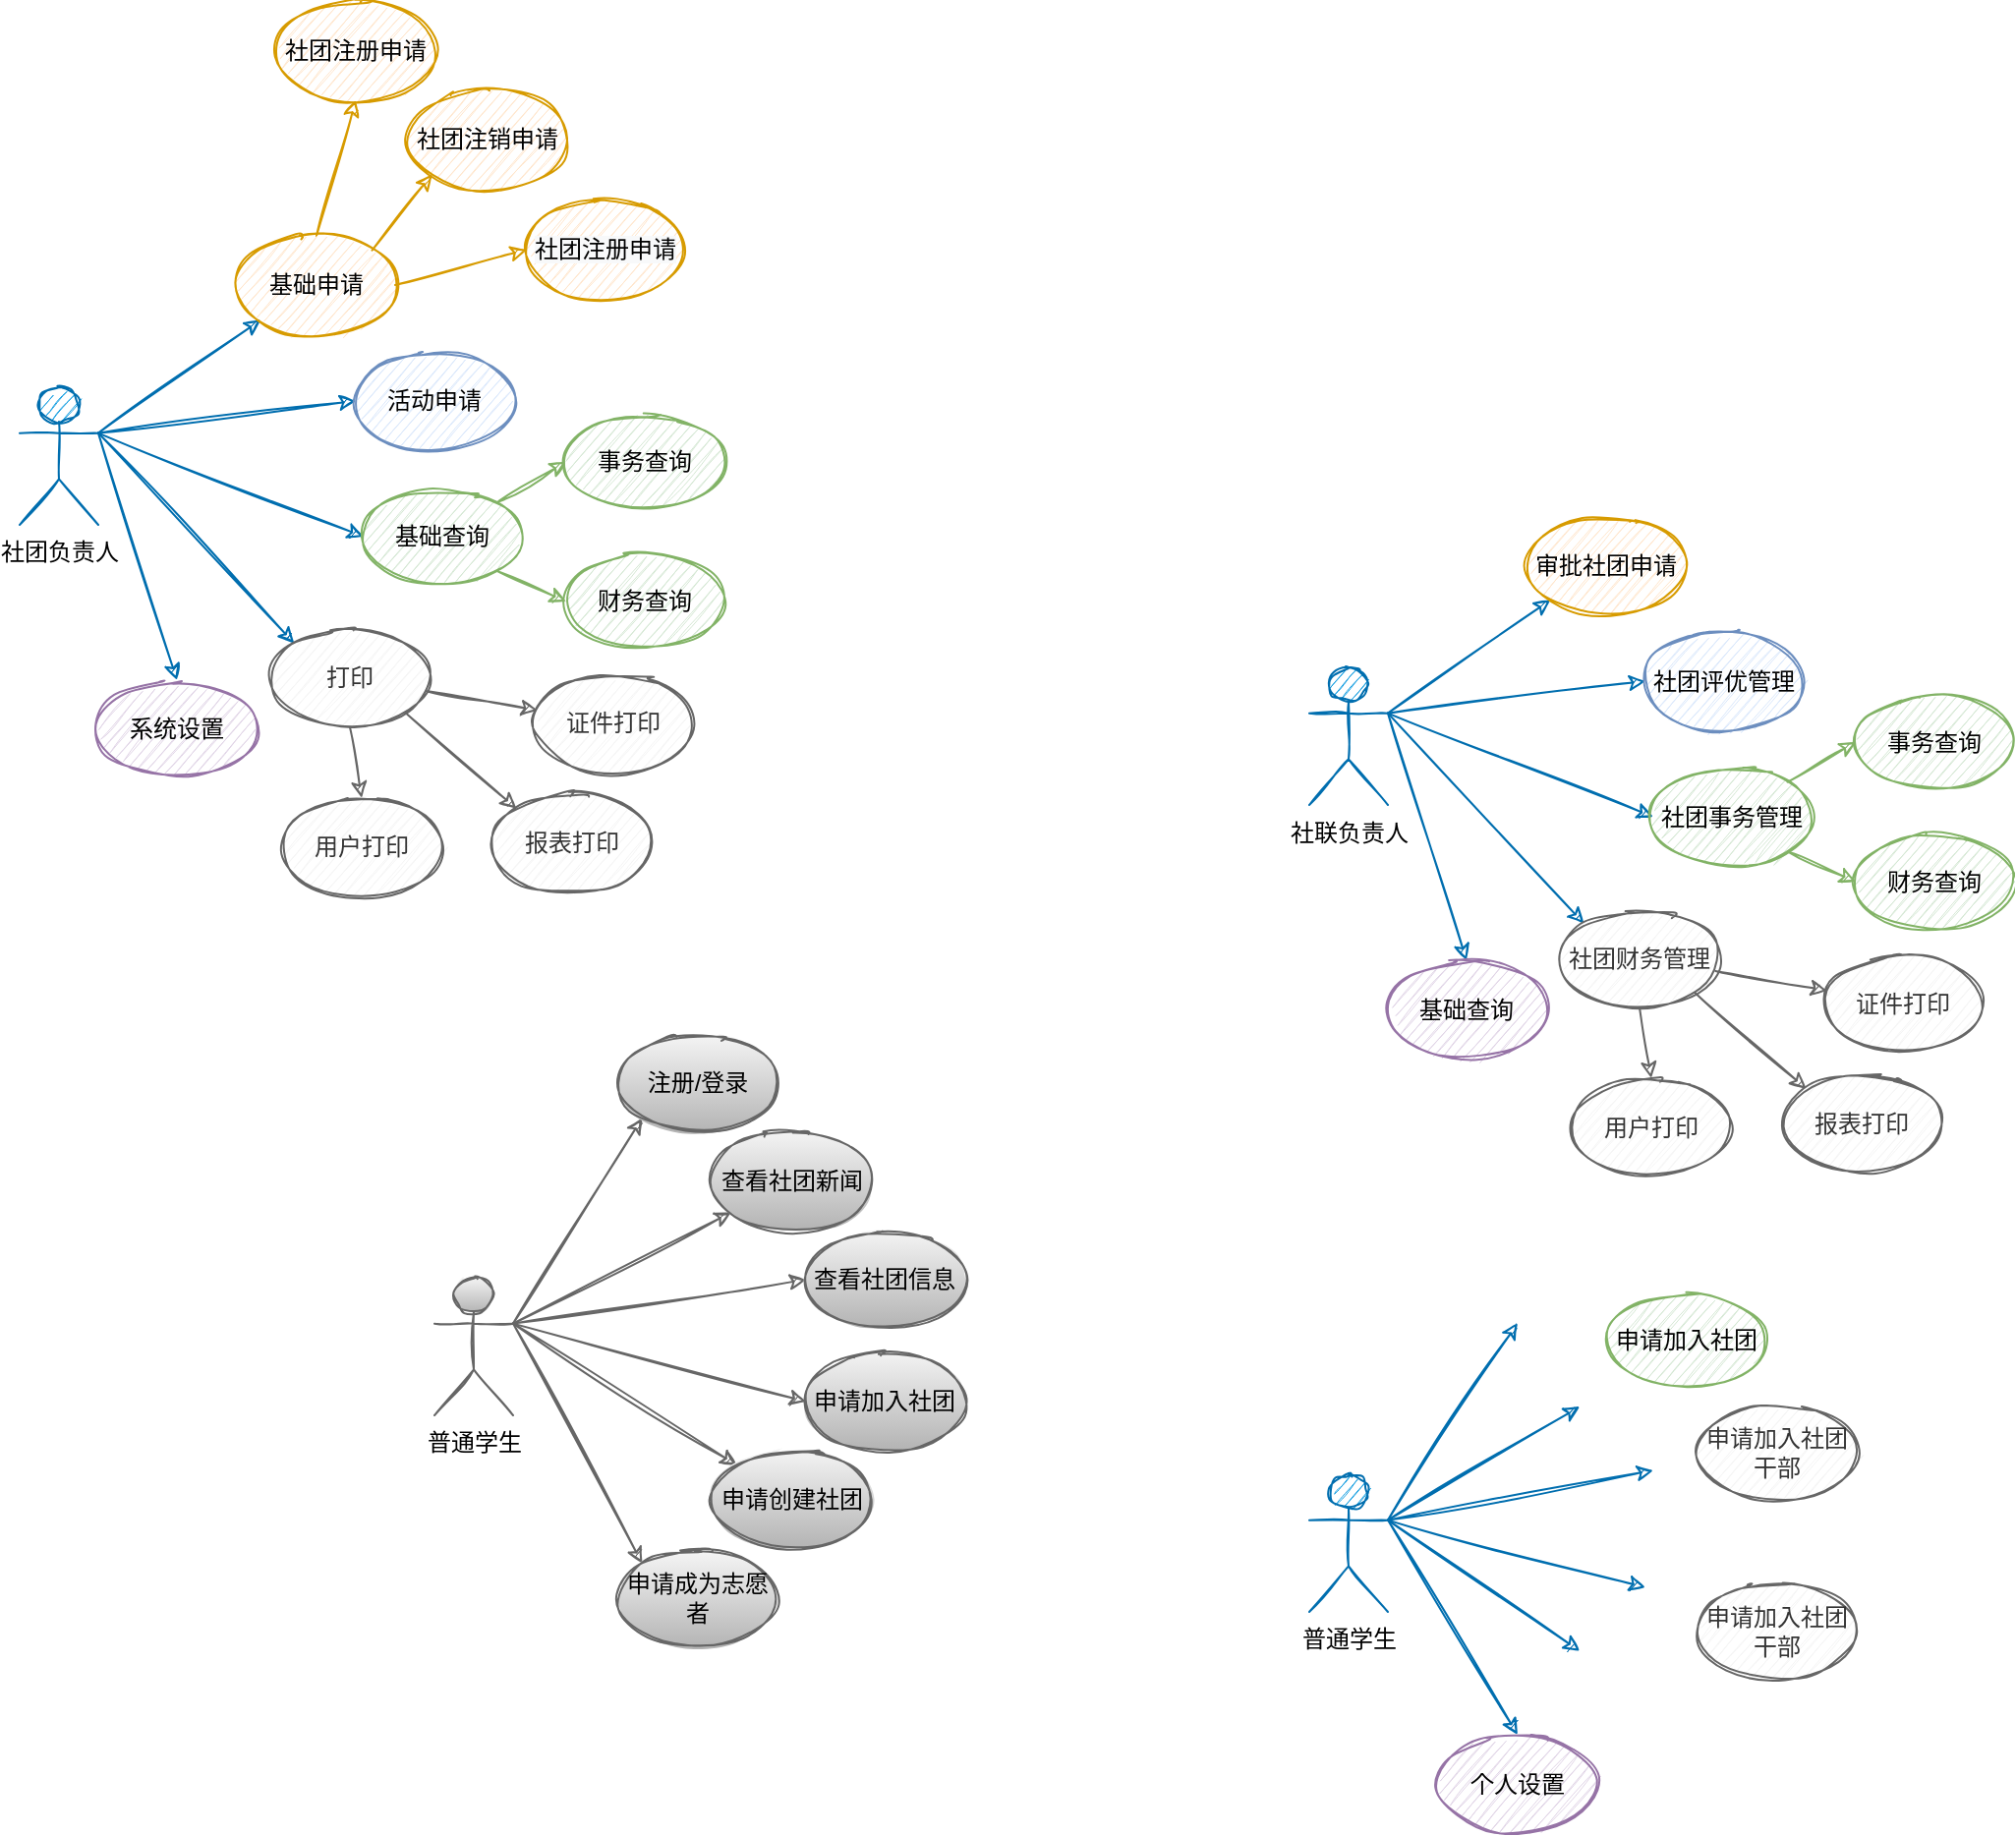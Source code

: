 <mxfile version="15.9.6" type="github">
  <diagram id="XmaePNVC8Tc7l9KdzcP_" name="第 1 页">
    <mxGraphModel dx="981" dy="520" grid="0" gridSize="10" guides="1" tooltips="1" connect="1" arrows="1" fold="1" page="1" pageScale="1" pageWidth="827" pageHeight="1169" math="0" shadow="0">
      <root>
        <mxCell id="0" />
        <mxCell id="1" parent="0" />
        <mxCell id="C5ShttV1l2_Xfbe3Vpar-7" style="rounded=0;orthogonalLoop=1;jettySize=auto;html=1;exitX=1;exitY=0.333;exitDx=0;exitDy=0;exitPerimeter=0;entryX=0;entryY=1;entryDx=0;entryDy=0;sketch=1;fillColor=#1ba1e2;strokeColor=#006EAF;" edge="1" parent="1" source="C5ShttV1l2_Xfbe3Vpar-1" target="C5ShttV1l2_Xfbe3Vpar-3">
          <mxGeometry relative="1" as="geometry" />
        </mxCell>
        <mxCell id="C5ShttV1l2_Xfbe3Vpar-8" style="edgeStyle=none;rounded=0;orthogonalLoop=1;jettySize=auto;html=1;exitX=1;exitY=0.333;exitDx=0;exitDy=0;exitPerimeter=0;entryX=0;entryY=0.5;entryDx=0;entryDy=0;sketch=1;fillColor=#1ba1e2;strokeColor=#006EAF;" edge="1" parent="1" source="C5ShttV1l2_Xfbe3Vpar-1" target="C5ShttV1l2_Xfbe3Vpar-5">
          <mxGeometry relative="1" as="geometry" />
        </mxCell>
        <mxCell id="C5ShttV1l2_Xfbe3Vpar-9" style="edgeStyle=none;rounded=0;orthogonalLoop=1;jettySize=auto;html=1;exitX=1;exitY=0.333;exitDx=0;exitDy=0;exitPerimeter=0;entryX=0.5;entryY=0;entryDx=0;entryDy=0;sketch=1;fillColor=#1ba1e2;strokeColor=#006EAF;" edge="1" parent="1" source="C5ShttV1l2_Xfbe3Vpar-1" target="C5ShttV1l2_Xfbe3Vpar-6">
          <mxGeometry relative="1" as="geometry" />
        </mxCell>
        <mxCell id="C5ShttV1l2_Xfbe3Vpar-14" style="edgeStyle=none;rounded=0;orthogonalLoop=1;jettySize=auto;html=1;exitX=1;exitY=0.333;exitDx=0;exitDy=0;exitPerimeter=0;entryX=0;entryY=0.5;entryDx=0;entryDy=0;sketch=1;fillColor=#1ba1e2;strokeColor=#006EAF;" edge="1" parent="1" source="C5ShttV1l2_Xfbe3Vpar-1" target="C5ShttV1l2_Xfbe3Vpar-12">
          <mxGeometry relative="1" as="geometry" />
        </mxCell>
        <mxCell id="C5ShttV1l2_Xfbe3Vpar-27" style="edgeStyle=none;rounded=0;orthogonalLoop=1;jettySize=auto;html=1;exitX=1;exitY=0.333;exitDx=0;exitDy=0;exitPerimeter=0;entryX=0;entryY=0;entryDx=0;entryDy=0;sketch=1;fillColor=#1ba1e2;strokeColor=#006EAF;" edge="1" parent="1" source="C5ShttV1l2_Xfbe3Vpar-1" target="C5ShttV1l2_Xfbe3Vpar-26">
          <mxGeometry relative="1" as="geometry" />
        </mxCell>
        <mxCell id="C5ShttV1l2_Xfbe3Vpar-1" value="&lt;font color=&quot;#000000&quot;&gt;社团负责人&lt;/font&gt;" style="shape=umlActor;verticalLabelPosition=bottom;verticalAlign=top;html=1;outlineConnect=0;sketch=1;fillColor=#1ba1e2;fontColor=#ffffff;strokeColor=#006EAF;" vertex="1" parent="1">
          <mxGeometry x="262" y="394" width="40" height="70" as="geometry" />
        </mxCell>
        <mxCell id="C5ShttV1l2_Xfbe3Vpar-19" style="edgeStyle=none;rounded=0;orthogonalLoop=1;jettySize=auto;html=1;exitX=0.5;exitY=0;exitDx=0;exitDy=0;entryX=0.5;entryY=1;entryDx=0;entryDy=0;sketch=1;fillColor=#ffe6cc;strokeColor=#d79b00;" edge="1" parent="1" source="C5ShttV1l2_Xfbe3Vpar-3" target="C5ShttV1l2_Xfbe3Vpar-16">
          <mxGeometry relative="1" as="geometry" />
        </mxCell>
        <mxCell id="C5ShttV1l2_Xfbe3Vpar-20" style="edgeStyle=none;rounded=0;orthogonalLoop=1;jettySize=auto;html=1;exitX=1;exitY=0;exitDx=0;exitDy=0;entryX=0;entryY=1;entryDx=0;entryDy=0;sketch=1;fillColor=#ffe6cc;strokeColor=#d79b00;" edge="1" parent="1" source="C5ShttV1l2_Xfbe3Vpar-3" target="C5ShttV1l2_Xfbe3Vpar-17">
          <mxGeometry relative="1" as="geometry" />
        </mxCell>
        <mxCell id="C5ShttV1l2_Xfbe3Vpar-21" style="edgeStyle=none;rounded=0;orthogonalLoop=1;jettySize=auto;html=1;exitX=1;exitY=0.5;exitDx=0;exitDy=0;entryX=0;entryY=0.5;entryDx=0;entryDy=0;sketch=1;fillColor=#ffe6cc;strokeColor=#d79b00;" edge="1" parent="1" source="C5ShttV1l2_Xfbe3Vpar-3" target="C5ShttV1l2_Xfbe3Vpar-18">
          <mxGeometry relative="1" as="geometry" />
        </mxCell>
        <mxCell id="C5ShttV1l2_Xfbe3Vpar-3" value="基础申请" style="ellipse;whiteSpace=wrap;html=1;sketch=1;fillColor=#ffe6cc;strokeColor=#d79b00;" vertex="1" parent="1">
          <mxGeometry x="373" y="317" width="80" height="50" as="geometry" />
        </mxCell>
        <mxCell id="C5ShttV1l2_Xfbe3Vpar-24" style="edgeStyle=none;rounded=0;orthogonalLoop=1;jettySize=auto;html=1;exitX=1;exitY=0;exitDx=0;exitDy=0;entryX=0;entryY=0.5;entryDx=0;entryDy=0;sketch=1;fillColor=#d5e8d4;strokeColor=#82b366;" edge="1" parent="1" source="C5ShttV1l2_Xfbe3Vpar-5" target="C5ShttV1l2_Xfbe3Vpar-22">
          <mxGeometry relative="1" as="geometry" />
        </mxCell>
        <mxCell id="C5ShttV1l2_Xfbe3Vpar-25" style="edgeStyle=none;rounded=0;orthogonalLoop=1;jettySize=auto;html=1;exitX=1;exitY=1;exitDx=0;exitDy=0;entryX=0;entryY=0.5;entryDx=0;entryDy=0;sketch=1;fillColor=#d5e8d4;strokeColor=#82b366;" edge="1" parent="1" source="C5ShttV1l2_Xfbe3Vpar-5" target="C5ShttV1l2_Xfbe3Vpar-23">
          <mxGeometry relative="1" as="geometry" />
        </mxCell>
        <mxCell id="C5ShttV1l2_Xfbe3Vpar-5" value="基础查询" style="ellipse;whiteSpace=wrap;html=1;sketch=1;fillColor=#d5e8d4;strokeColor=#82b366;" vertex="1" parent="1">
          <mxGeometry x="437" y="445" width="80" height="50" as="geometry" />
        </mxCell>
        <mxCell id="C5ShttV1l2_Xfbe3Vpar-6" value="系统设置" style="ellipse;whiteSpace=wrap;html=1;sketch=1;fillColor=#e1d5e7;strokeColor=#9673a6;" vertex="1" parent="1">
          <mxGeometry x="302" y="543" width="80" height="50" as="geometry" />
        </mxCell>
        <mxCell id="C5ShttV1l2_Xfbe3Vpar-12" value="活动申请" style="ellipse;whiteSpace=wrap;html=1;sketch=1;fillColor=#dae8fc;strokeColor=#6c8ebf;" vertex="1" parent="1">
          <mxGeometry x="433" y="376" width="80" height="50" as="geometry" />
        </mxCell>
        <mxCell id="C5ShttV1l2_Xfbe3Vpar-16" value="社团注册申请" style="ellipse;whiteSpace=wrap;html=1;sketch=1;fillColor=#ffe6cc;strokeColor=#d79b00;" vertex="1" parent="1">
          <mxGeometry x="393" y="198" width="80" height="50" as="geometry" />
        </mxCell>
        <mxCell id="C5ShttV1l2_Xfbe3Vpar-17" value="社团注销申请" style="ellipse;whiteSpace=wrap;html=1;sketch=1;fillColor=#ffe6cc;strokeColor=#d79b00;" vertex="1" parent="1">
          <mxGeometry x="460" y="243" width="80" height="50" as="geometry" />
        </mxCell>
        <mxCell id="C5ShttV1l2_Xfbe3Vpar-18" value="&#xa;&#xa;&lt;span style=&quot;color: rgb(0, 0, 0); font-family: helvetica; font-size: 12px; font-style: normal; font-weight: 400; letter-spacing: normal; text-align: center; text-indent: 0px; text-transform: none; word-spacing: 0px; background-color: rgb(248, 249, 250); display: inline; float: none;&quot;&gt;社团注册申请&lt;/span&gt;&#xa;&#xa;" style="ellipse;whiteSpace=wrap;html=1;sketch=1;fillColor=#ffe6cc;strokeColor=#d79b00;" vertex="1" parent="1">
          <mxGeometry x="520" y="299" width="80" height="50" as="geometry" />
        </mxCell>
        <mxCell id="C5ShttV1l2_Xfbe3Vpar-22" value="事务查询" style="ellipse;whiteSpace=wrap;html=1;sketch=1;fillColor=#d5e8d4;strokeColor=#82b366;" vertex="1" parent="1">
          <mxGeometry x="540" y="407" width="80" height="50" as="geometry" />
        </mxCell>
        <mxCell id="C5ShttV1l2_Xfbe3Vpar-23" value="财务查询" style="ellipse;whiteSpace=wrap;html=1;sketch=1;fillColor=#d5e8d4;strokeColor=#82b366;" vertex="1" parent="1">
          <mxGeometry x="540" y="478" width="80" height="50" as="geometry" />
        </mxCell>
        <mxCell id="C5ShttV1l2_Xfbe3Vpar-30" value="" style="edgeStyle=none;rounded=0;orthogonalLoop=1;jettySize=auto;html=1;sketch=1;fillColor=#f5f5f5;strokeColor=#666666;" edge="1" parent="1" source="C5ShttV1l2_Xfbe3Vpar-26" target="C5ShttV1l2_Xfbe3Vpar-28">
          <mxGeometry relative="1" as="geometry" />
        </mxCell>
        <mxCell id="C5ShttV1l2_Xfbe3Vpar-31" style="edgeStyle=none;rounded=0;orthogonalLoop=1;jettySize=auto;html=1;exitX=0.5;exitY=1;exitDx=0;exitDy=0;entryX=0.5;entryY=0;entryDx=0;entryDy=0;sketch=1;fillColor=#f5f5f5;strokeColor=#666666;" edge="1" parent="1" source="C5ShttV1l2_Xfbe3Vpar-26" target="C5ShttV1l2_Xfbe3Vpar-29">
          <mxGeometry relative="1" as="geometry" />
        </mxCell>
        <mxCell id="C5ShttV1l2_Xfbe3Vpar-33" style="edgeStyle=none;rounded=0;orthogonalLoop=1;jettySize=auto;html=1;exitX=1;exitY=1;exitDx=0;exitDy=0;entryX=0;entryY=0;entryDx=0;entryDy=0;sketch=1;fillColor=#f5f5f5;strokeColor=#666666;" edge="1" parent="1" source="C5ShttV1l2_Xfbe3Vpar-26" target="C5ShttV1l2_Xfbe3Vpar-32">
          <mxGeometry relative="1" as="geometry" />
        </mxCell>
        <mxCell id="C5ShttV1l2_Xfbe3Vpar-26" value="打印" style="ellipse;whiteSpace=wrap;html=1;sketch=1;fillColor=#f5f5f5;fontColor=#333333;strokeColor=#666666;" vertex="1" parent="1">
          <mxGeometry x="390" y="517" width="80" height="50" as="geometry" />
        </mxCell>
        <mxCell id="C5ShttV1l2_Xfbe3Vpar-28" value="证件打印" style="ellipse;whiteSpace=wrap;html=1;sketch=1;fillColor=#f5f5f5;fontColor=#333333;strokeColor=#666666;" vertex="1" parent="1">
          <mxGeometry x="524" y="540" width="80" height="50" as="geometry" />
        </mxCell>
        <mxCell id="C5ShttV1l2_Xfbe3Vpar-29" value="用户打印" style="ellipse;whiteSpace=wrap;html=1;sketch=1;fillColor=#f5f5f5;fontColor=#333333;strokeColor=#666666;" vertex="1" parent="1">
          <mxGeometry x="396" y="603" width="80" height="50" as="geometry" />
        </mxCell>
        <mxCell id="C5ShttV1l2_Xfbe3Vpar-32" value="报表打印" style="ellipse;whiteSpace=wrap;html=1;sketch=1;fillColor=#f5f5f5;fontColor=#333333;strokeColor=#666666;" vertex="1" parent="1">
          <mxGeometry x="503" y="601" width="80" height="50" as="geometry" />
        </mxCell>
        <mxCell id="C5ShttV1l2_Xfbe3Vpar-37" style="rounded=0;orthogonalLoop=1;jettySize=auto;html=1;exitX=1;exitY=0.333;exitDx=0;exitDy=0;exitPerimeter=0;entryX=0;entryY=1;entryDx=0;entryDy=0;sketch=1;fillColor=#1ba1e2;strokeColor=#006EAF;" edge="1" parent="1" source="C5ShttV1l2_Xfbe3Vpar-42">
          <mxGeometry relative="1" as="geometry">
            <mxPoint x="1055.618" y="912.616" as="targetPoint" />
          </mxGeometry>
        </mxCell>
        <mxCell id="C5ShttV1l2_Xfbe3Vpar-38" style="edgeStyle=none;rounded=0;orthogonalLoop=1;jettySize=auto;html=1;exitX=1;exitY=0.333;exitDx=0;exitDy=0;exitPerimeter=0;entryX=0;entryY=0.5;entryDx=0;entryDy=0;sketch=1;fillColor=#1ba1e2;strokeColor=#006EAF;" edge="1" parent="1" source="C5ShttV1l2_Xfbe3Vpar-42">
          <mxGeometry relative="1" as="geometry">
            <mxPoint x="1089" y="1004.5" as="targetPoint" />
          </mxGeometry>
        </mxCell>
        <mxCell id="C5ShttV1l2_Xfbe3Vpar-39" style="edgeStyle=none;rounded=0;orthogonalLoop=1;jettySize=auto;html=1;exitX=1;exitY=0.333;exitDx=0;exitDy=0;exitPerimeter=0;entryX=0.5;entryY=0;entryDx=0;entryDy=0;sketch=1;fillColor=#1ba1e2;strokeColor=#006EAF;" edge="1" parent="1" source="C5ShttV1l2_Xfbe3Vpar-42" target="C5ShttV1l2_Xfbe3Vpar-45">
          <mxGeometry relative="1" as="geometry" />
        </mxCell>
        <mxCell id="C5ShttV1l2_Xfbe3Vpar-40" style="edgeStyle=none;rounded=0;orthogonalLoop=1;jettySize=auto;html=1;exitX=1;exitY=0.333;exitDx=0;exitDy=0;exitPerimeter=0;entryX=0;entryY=0.5;entryDx=0;entryDy=0;sketch=1;fillColor=#1ba1e2;strokeColor=#006EAF;" edge="1" parent="1" source="C5ShttV1l2_Xfbe3Vpar-42">
          <mxGeometry relative="1" as="geometry">
            <mxPoint x="1093" y="945" as="targetPoint" />
          </mxGeometry>
        </mxCell>
        <mxCell id="C5ShttV1l2_Xfbe3Vpar-41" style="edgeStyle=none;rounded=0;orthogonalLoop=1;jettySize=auto;html=1;exitX=1;exitY=0.333;exitDx=0;exitDy=0;exitPerimeter=0;entryX=0;entryY=0;entryDx=0;entryDy=0;sketch=1;fillColor=#1ba1e2;strokeColor=#006EAF;" edge="1" parent="1" source="C5ShttV1l2_Xfbe3Vpar-42">
          <mxGeometry relative="1" as="geometry">
            <mxPoint x="1055.618" y="1036.884" as="targetPoint" />
          </mxGeometry>
        </mxCell>
        <mxCell id="C5ShttV1l2_Xfbe3Vpar-82" style="edgeStyle=none;rounded=0;sketch=1;orthogonalLoop=1;jettySize=auto;html=1;exitX=1;exitY=0.333;exitDx=0;exitDy=0;exitPerimeter=0;entryX=0.5;entryY=1;entryDx=0;entryDy=0;fontColor=#000000;fillColor=#1ba1e2;strokeColor=#006EAF;" edge="1" parent="1" source="C5ShttV1l2_Xfbe3Vpar-42">
          <mxGeometry relative="1" as="geometry">
            <mxPoint x="1024" y="870" as="targetPoint" />
          </mxGeometry>
        </mxCell>
        <mxCell id="C5ShttV1l2_Xfbe3Vpar-42" value="&lt;font color=&quot;#000000&quot;&gt;普通学生&lt;/font&gt;" style="shape=umlActor;verticalLabelPosition=bottom;verticalAlign=top;html=1;outlineConnect=0;sketch=1;fillColor=#1ba1e2;fontColor=#ffffff;strokeColor=#006EAF;" vertex="1" parent="1">
          <mxGeometry x="918" y="947" width="40" height="70" as="geometry" />
        </mxCell>
        <mxCell id="C5ShttV1l2_Xfbe3Vpar-45" value="个人设置" style="ellipse;whiteSpace=wrap;html=1;sketch=1;fillColor=#e1d5e7;strokeColor=#9673a6;" vertex="1" parent="1">
          <mxGeometry x="984" y="1079.5" width="80" height="50" as="geometry" />
        </mxCell>
        <mxCell id="C5ShttV1l2_Xfbe3Vpar-49" style="rounded=0;orthogonalLoop=1;jettySize=auto;html=1;exitX=1;exitY=0.333;exitDx=0;exitDy=0;exitPerimeter=0;entryX=0;entryY=1;entryDx=0;entryDy=0;sketch=1;fillColor=#1ba1e2;strokeColor=#006EAF;" edge="1" parent="1" source="C5ShttV1l2_Xfbe3Vpar-54" target="C5ShttV1l2_Xfbe3Vpar-58">
          <mxGeometry relative="1" as="geometry" />
        </mxCell>
        <mxCell id="C5ShttV1l2_Xfbe3Vpar-50" style="edgeStyle=none;rounded=0;orthogonalLoop=1;jettySize=auto;html=1;exitX=1;exitY=0.333;exitDx=0;exitDy=0;exitPerimeter=0;entryX=0;entryY=0.5;entryDx=0;entryDy=0;sketch=1;fillColor=#1ba1e2;strokeColor=#006EAF;" edge="1" parent="1" source="C5ShttV1l2_Xfbe3Vpar-54" target="C5ShttV1l2_Xfbe3Vpar-61">
          <mxGeometry relative="1" as="geometry" />
        </mxCell>
        <mxCell id="C5ShttV1l2_Xfbe3Vpar-51" style="edgeStyle=none;rounded=0;orthogonalLoop=1;jettySize=auto;html=1;exitX=1;exitY=0.333;exitDx=0;exitDy=0;exitPerimeter=0;entryX=0.5;entryY=0;entryDx=0;entryDy=0;sketch=1;fillColor=#1ba1e2;strokeColor=#006EAF;" edge="1" parent="1" source="C5ShttV1l2_Xfbe3Vpar-54" target="C5ShttV1l2_Xfbe3Vpar-62">
          <mxGeometry relative="1" as="geometry" />
        </mxCell>
        <mxCell id="C5ShttV1l2_Xfbe3Vpar-52" style="edgeStyle=none;rounded=0;orthogonalLoop=1;jettySize=auto;html=1;exitX=1;exitY=0.333;exitDx=0;exitDy=0;exitPerimeter=0;entryX=0;entryY=0.5;entryDx=0;entryDy=0;sketch=1;fillColor=#1ba1e2;strokeColor=#006EAF;" edge="1" parent="1" source="C5ShttV1l2_Xfbe3Vpar-54" target="C5ShttV1l2_Xfbe3Vpar-63">
          <mxGeometry relative="1" as="geometry" />
        </mxCell>
        <mxCell id="C5ShttV1l2_Xfbe3Vpar-53" style="edgeStyle=none;rounded=0;orthogonalLoop=1;jettySize=auto;html=1;exitX=1;exitY=0.333;exitDx=0;exitDy=0;exitPerimeter=0;entryX=0;entryY=0;entryDx=0;entryDy=0;sketch=1;fillColor=#1ba1e2;strokeColor=#006EAF;" edge="1" parent="1" source="C5ShttV1l2_Xfbe3Vpar-54" target="C5ShttV1l2_Xfbe3Vpar-72">
          <mxGeometry relative="1" as="geometry" />
        </mxCell>
        <mxCell id="C5ShttV1l2_Xfbe3Vpar-54" value="&lt;font color=&quot;#000000&quot;&gt;社联负责人&lt;/font&gt;" style="shape=umlActor;verticalLabelPosition=bottom;verticalAlign=top;html=1;outlineConnect=0;sketch=1;fillColor=#1ba1e2;fontColor=#ffffff;strokeColor=#006EAF;" vertex="1" parent="1">
          <mxGeometry x="918" y="536.5" width="40" height="70" as="geometry" />
        </mxCell>
        <mxCell id="C5ShttV1l2_Xfbe3Vpar-58" value="审批社团申请" style="ellipse;whiteSpace=wrap;html=1;sketch=1;fillColor=#ffe6cc;strokeColor=#d79b00;" vertex="1" parent="1">
          <mxGeometry x="1029" y="459.5" width="80" height="50" as="geometry" />
        </mxCell>
        <mxCell id="C5ShttV1l2_Xfbe3Vpar-59" style="edgeStyle=none;rounded=0;orthogonalLoop=1;jettySize=auto;html=1;exitX=1;exitY=0;exitDx=0;exitDy=0;entryX=0;entryY=0.5;entryDx=0;entryDy=0;sketch=1;fillColor=#d5e8d4;strokeColor=#82b366;" edge="1" parent="1" source="C5ShttV1l2_Xfbe3Vpar-61" target="C5ShttV1l2_Xfbe3Vpar-67">
          <mxGeometry relative="1" as="geometry" />
        </mxCell>
        <mxCell id="C5ShttV1l2_Xfbe3Vpar-60" style="edgeStyle=none;rounded=0;orthogonalLoop=1;jettySize=auto;html=1;exitX=1;exitY=1;exitDx=0;exitDy=0;entryX=0;entryY=0.5;entryDx=0;entryDy=0;sketch=1;fillColor=#d5e8d4;strokeColor=#82b366;" edge="1" parent="1" source="C5ShttV1l2_Xfbe3Vpar-61" target="C5ShttV1l2_Xfbe3Vpar-68">
          <mxGeometry relative="1" as="geometry" />
        </mxCell>
        <mxCell id="C5ShttV1l2_Xfbe3Vpar-61" value="社团事务管理" style="ellipse;whiteSpace=wrap;html=1;sketch=1;fillColor=#d5e8d4;strokeColor=#82b366;" vertex="1" parent="1">
          <mxGeometry x="1093" y="587.5" width="80" height="50" as="geometry" />
        </mxCell>
        <mxCell id="C5ShttV1l2_Xfbe3Vpar-62" value="基础查询" style="ellipse;whiteSpace=wrap;html=1;sketch=1;fillColor=#e1d5e7;strokeColor=#9673a6;" vertex="1" parent="1">
          <mxGeometry x="958" y="685.5" width="80" height="50" as="geometry" />
        </mxCell>
        <mxCell id="C5ShttV1l2_Xfbe3Vpar-63" value="社团评优管理" style="ellipse;whiteSpace=wrap;html=1;sketch=1;fillColor=#dae8fc;strokeColor=#6c8ebf;" vertex="1" parent="1">
          <mxGeometry x="1089" y="518.5" width="80" height="50" as="geometry" />
        </mxCell>
        <mxCell id="C5ShttV1l2_Xfbe3Vpar-67" value="事务查询" style="ellipse;whiteSpace=wrap;html=1;sketch=1;fillColor=#d5e8d4;strokeColor=#82b366;" vertex="1" parent="1">
          <mxGeometry x="1196" y="549.5" width="80" height="50" as="geometry" />
        </mxCell>
        <mxCell id="C5ShttV1l2_Xfbe3Vpar-68" value="财务查询" style="ellipse;whiteSpace=wrap;html=1;sketch=1;fillColor=#d5e8d4;strokeColor=#82b366;" vertex="1" parent="1">
          <mxGeometry x="1196" y="620.5" width="80" height="50" as="geometry" />
        </mxCell>
        <mxCell id="C5ShttV1l2_Xfbe3Vpar-69" value="" style="edgeStyle=none;rounded=0;orthogonalLoop=1;jettySize=auto;html=1;sketch=1;fillColor=#f5f5f5;strokeColor=#666666;" edge="1" parent="1" source="C5ShttV1l2_Xfbe3Vpar-72" target="C5ShttV1l2_Xfbe3Vpar-73">
          <mxGeometry relative="1" as="geometry" />
        </mxCell>
        <mxCell id="C5ShttV1l2_Xfbe3Vpar-70" style="edgeStyle=none;rounded=0;orthogonalLoop=1;jettySize=auto;html=1;exitX=0.5;exitY=1;exitDx=0;exitDy=0;entryX=0.5;entryY=0;entryDx=0;entryDy=0;sketch=1;fillColor=#f5f5f5;strokeColor=#666666;" edge="1" parent="1" source="C5ShttV1l2_Xfbe3Vpar-72" target="C5ShttV1l2_Xfbe3Vpar-74">
          <mxGeometry relative="1" as="geometry" />
        </mxCell>
        <mxCell id="C5ShttV1l2_Xfbe3Vpar-71" style="edgeStyle=none;rounded=0;orthogonalLoop=1;jettySize=auto;html=1;exitX=1;exitY=1;exitDx=0;exitDy=0;entryX=0;entryY=0;entryDx=0;entryDy=0;sketch=1;fillColor=#f5f5f5;strokeColor=#666666;" edge="1" parent="1" source="C5ShttV1l2_Xfbe3Vpar-72" target="C5ShttV1l2_Xfbe3Vpar-75">
          <mxGeometry relative="1" as="geometry" />
        </mxCell>
        <mxCell id="C5ShttV1l2_Xfbe3Vpar-72" value="社团财务管理" style="ellipse;whiteSpace=wrap;html=1;sketch=1;fillColor=#f5f5f5;fontColor=#333333;strokeColor=#666666;" vertex="1" parent="1">
          <mxGeometry x="1046" y="659.5" width="80" height="50" as="geometry" />
        </mxCell>
        <mxCell id="C5ShttV1l2_Xfbe3Vpar-73" value="证件打印" style="ellipse;whiteSpace=wrap;html=1;sketch=1;fillColor=#f5f5f5;fontColor=#333333;strokeColor=#666666;" vertex="1" parent="1">
          <mxGeometry x="1180" y="682.5" width="80" height="50" as="geometry" />
        </mxCell>
        <mxCell id="C5ShttV1l2_Xfbe3Vpar-74" value="用户打印" style="ellipse;whiteSpace=wrap;html=1;sketch=1;fillColor=#f5f5f5;fontColor=#333333;strokeColor=#666666;" vertex="1" parent="1">
          <mxGeometry x="1052" y="745.5" width="80" height="50" as="geometry" />
        </mxCell>
        <mxCell id="C5ShttV1l2_Xfbe3Vpar-75" value="报表打印" style="ellipse;whiteSpace=wrap;html=1;sketch=1;fillColor=#f5f5f5;fontColor=#333333;strokeColor=#666666;" vertex="1" parent="1">
          <mxGeometry x="1159" y="743.5" width="80" height="50" as="geometry" />
        </mxCell>
        <mxCell id="C5ShttV1l2_Xfbe3Vpar-83" style="rounded=0;orthogonalLoop=1;jettySize=auto;html=1;exitX=1;exitY=0.333;exitDx=0;exitDy=0;exitPerimeter=0;entryX=0;entryY=0.5;entryDx=0;entryDy=0;sketch=1;fillColor=#f5f5f5;strokeColor=#666666;gradientColor=#b3b3b3;" edge="1" parent="1" source="C5ShttV1l2_Xfbe3Vpar-89" target="C5ShttV1l2_Xfbe3Vpar-90">
          <mxGeometry relative="1" as="geometry" />
        </mxCell>
        <mxCell id="C5ShttV1l2_Xfbe3Vpar-84" style="edgeStyle=none;rounded=0;orthogonalLoop=1;jettySize=auto;html=1;exitX=1;exitY=0.333;exitDx=0;exitDy=0;exitPerimeter=0;entryX=0;entryY=0;entryDx=0;entryDy=0;sketch=1;fillColor=#f5f5f5;strokeColor=#666666;gradientColor=#b3b3b3;" edge="1" parent="1" source="C5ShttV1l2_Xfbe3Vpar-89" target="C5ShttV1l2_Xfbe3Vpar-91">
          <mxGeometry relative="1" as="geometry" />
        </mxCell>
        <mxCell id="C5ShttV1l2_Xfbe3Vpar-86" style="edgeStyle=none;rounded=0;orthogonalLoop=1;jettySize=auto;html=1;exitX=1;exitY=0.333;exitDx=0;exitDy=0;exitPerimeter=0;entryX=0;entryY=0.5;entryDx=0;entryDy=0;sketch=1;fillColor=#f5f5f5;strokeColor=#666666;gradientColor=#b3b3b3;" edge="1" parent="1" source="C5ShttV1l2_Xfbe3Vpar-89" target="C5ShttV1l2_Xfbe3Vpar-93">
          <mxGeometry relative="1" as="geometry" />
        </mxCell>
        <mxCell id="C5ShttV1l2_Xfbe3Vpar-88" style="edgeStyle=none;rounded=0;sketch=1;orthogonalLoop=1;jettySize=auto;html=1;exitX=1;exitY=0.333;exitDx=0;exitDy=0;exitPerimeter=0;fontColor=#000000;fillColor=#f5f5f5;strokeColor=#666666;gradientColor=#b3b3b3;" edge="1" parent="1" source="C5ShttV1l2_Xfbe3Vpar-89" target="C5ShttV1l2_Xfbe3Vpar-95">
          <mxGeometry relative="1" as="geometry" />
        </mxCell>
        <mxCell id="C5ShttV1l2_Xfbe3Vpar-105" style="edgeStyle=none;rounded=0;sketch=1;orthogonalLoop=1;jettySize=auto;html=1;exitX=1;exitY=0.333;exitDx=0;exitDy=0;exitPerimeter=0;entryX=0;entryY=1;entryDx=0;entryDy=0;fontColor=#000000;fillColor=#f5f5f5;strokeColor=#666666;gradientColor=#b3b3b3;" edge="1" parent="1" source="C5ShttV1l2_Xfbe3Vpar-89" target="C5ShttV1l2_Xfbe3Vpar-103">
          <mxGeometry relative="1" as="geometry" />
        </mxCell>
        <mxCell id="C5ShttV1l2_Xfbe3Vpar-106" style="edgeStyle=none;rounded=0;sketch=1;orthogonalLoop=1;jettySize=auto;html=1;exitX=1;exitY=0.333;exitDx=0;exitDy=0;exitPerimeter=0;entryX=0;entryY=0;entryDx=0;entryDy=0;fontColor=#000000;fillColor=#f5f5f5;strokeColor=#666666;gradientColor=#b3b3b3;" edge="1" parent="1" source="C5ShttV1l2_Xfbe3Vpar-89" target="C5ShttV1l2_Xfbe3Vpar-102">
          <mxGeometry relative="1" as="geometry" />
        </mxCell>
        <mxCell id="C5ShttV1l2_Xfbe3Vpar-89" value="&lt;font color=&quot;#000000&quot;&gt;普通学生&lt;/font&gt;" style="shape=umlActor;verticalLabelPosition=bottom;verticalAlign=top;html=1;outlineConnect=0;sketch=1;fillColor=#f5f5f5;strokeColor=#666666;gradientColor=#b3b3b3;" vertex="1" parent="1">
          <mxGeometry x="473" y="847" width="40" height="70" as="geometry" />
        </mxCell>
        <mxCell id="C5ShttV1l2_Xfbe3Vpar-90" value="&lt;span&gt;查看社团信息&lt;/span&gt;" style="ellipse;whiteSpace=wrap;html=1;sketch=1;fillColor=#f5f5f5;strokeColor=#666666;gradientColor=#b3b3b3;" vertex="1" parent="1">
          <mxGeometry x="662" y="823" width="80" height="50" as="geometry" />
        </mxCell>
        <mxCell id="C5ShttV1l2_Xfbe3Vpar-91" value="&lt;span&gt;申请创建社团&lt;/span&gt;" style="ellipse;whiteSpace=wrap;html=1;sketch=1;fillColor=#f5f5f5;strokeColor=#666666;gradientColor=#b3b3b3;" vertex="1" parent="1">
          <mxGeometry x="615" y="935" width="80" height="50" as="geometry" />
        </mxCell>
        <mxCell id="C5ShttV1l2_Xfbe3Vpar-93" value="&lt;span&gt;申请加入社团&lt;/span&gt;" style="ellipse;whiteSpace=wrap;html=1;sketch=1;fillColor=#f5f5f5;strokeColor=#666666;gradientColor=#b3b3b3;" vertex="1" parent="1">
          <mxGeometry x="662" y="885" width="80" height="50" as="geometry" />
        </mxCell>
        <mxCell id="C5ShttV1l2_Xfbe3Vpar-95" value="&lt;span&gt;查看社团新闻&lt;/span&gt;" style="ellipse;whiteSpace=wrap;html=1;sketch=1;fillColor=#f5f5f5;strokeColor=#666666;gradientColor=#b3b3b3;" vertex="1" parent="1">
          <mxGeometry x="615" y="773" width="80" height="50" as="geometry" />
        </mxCell>
        <mxCell id="C5ShttV1l2_Xfbe3Vpar-99" value="申请加入社团" style="ellipse;whiteSpace=wrap;html=1;sketch=1;fillColor=#d5e8d4;strokeColor=#82b366;" vertex="1" parent="1">
          <mxGeometry x="1070" y="854" width="80" height="50" as="geometry" />
        </mxCell>
        <mxCell id="C5ShttV1l2_Xfbe3Vpar-100" value="申请加入社团干部" style="ellipse;whiteSpace=wrap;html=1;sketch=1;fillColor=#f5f5f5;fontColor=#333333;strokeColor=#666666;" vertex="1" parent="1">
          <mxGeometry x="1116" y="911" width="80" height="50" as="geometry" />
        </mxCell>
        <mxCell id="C5ShttV1l2_Xfbe3Vpar-101" value="申请加入社团干部" style="ellipse;whiteSpace=wrap;html=1;sketch=1;fillColor=#f5f5f5;fontColor=#333333;strokeColor=#666666;" vertex="1" parent="1">
          <mxGeometry x="1116" y="1002" width="80" height="50" as="geometry" />
        </mxCell>
        <mxCell id="C5ShttV1l2_Xfbe3Vpar-102" value="&lt;span&gt;申请成为志愿者&lt;/span&gt;" style="ellipse;whiteSpace=wrap;html=1;sketch=1;fillColor=#f5f5f5;strokeColor=#666666;gradientColor=#b3b3b3;" vertex="1" parent="1">
          <mxGeometry x="567" y="985" width="80" height="50" as="geometry" />
        </mxCell>
        <mxCell id="C5ShttV1l2_Xfbe3Vpar-103" value="注册/登录" style="ellipse;whiteSpace=wrap;html=1;sketch=1;fillColor=#f5f5f5;gradientColor=#b3b3b3;strokeColor=#666666;" vertex="1" parent="1">
          <mxGeometry x="567" y="723" width="80" height="50" as="geometry" />
        </mxCell>
      </root>
    </mxGraphModel>
  </diagram>
</mxfile>
